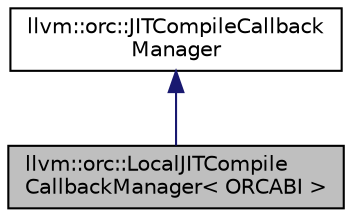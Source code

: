 digraph "llvm::orc::LocalJITCompileCallbackManager&lt; ORCABI &gt;"
{
 // LATEX_PDF_SIZE
  bgcolor="transparent";
  edge [fontname="Helvetica",fontsize="10",labelfontname="Helvetica",labelfontsize="10"];
  node [fontname="Helvetica",fontsize="10",shape="box"];
  Node1 [label="llvm::orc::LocalJITCompile\lCallbackManager\< ORCABI \>",height=0.2,width=0.4,color="black", fillcolor="grey75", style="filled", fontcolor="black",tooltip="Manage compile callbacks for in-process JITs."];
  Node2 -> Node1 [dir="back",color="midnightblue",fontsize="10",style="solid",fontname="Helvetica"];
  Node2 [label="llvm::orc::JITCompileCallback\lManager",height=0.2,width=0.4,color="black",URL="$classllvm_1_1orc_1_1JITCompileCallbackManager.html",tooltip="Target-independent base class for compile callback management."];
}
